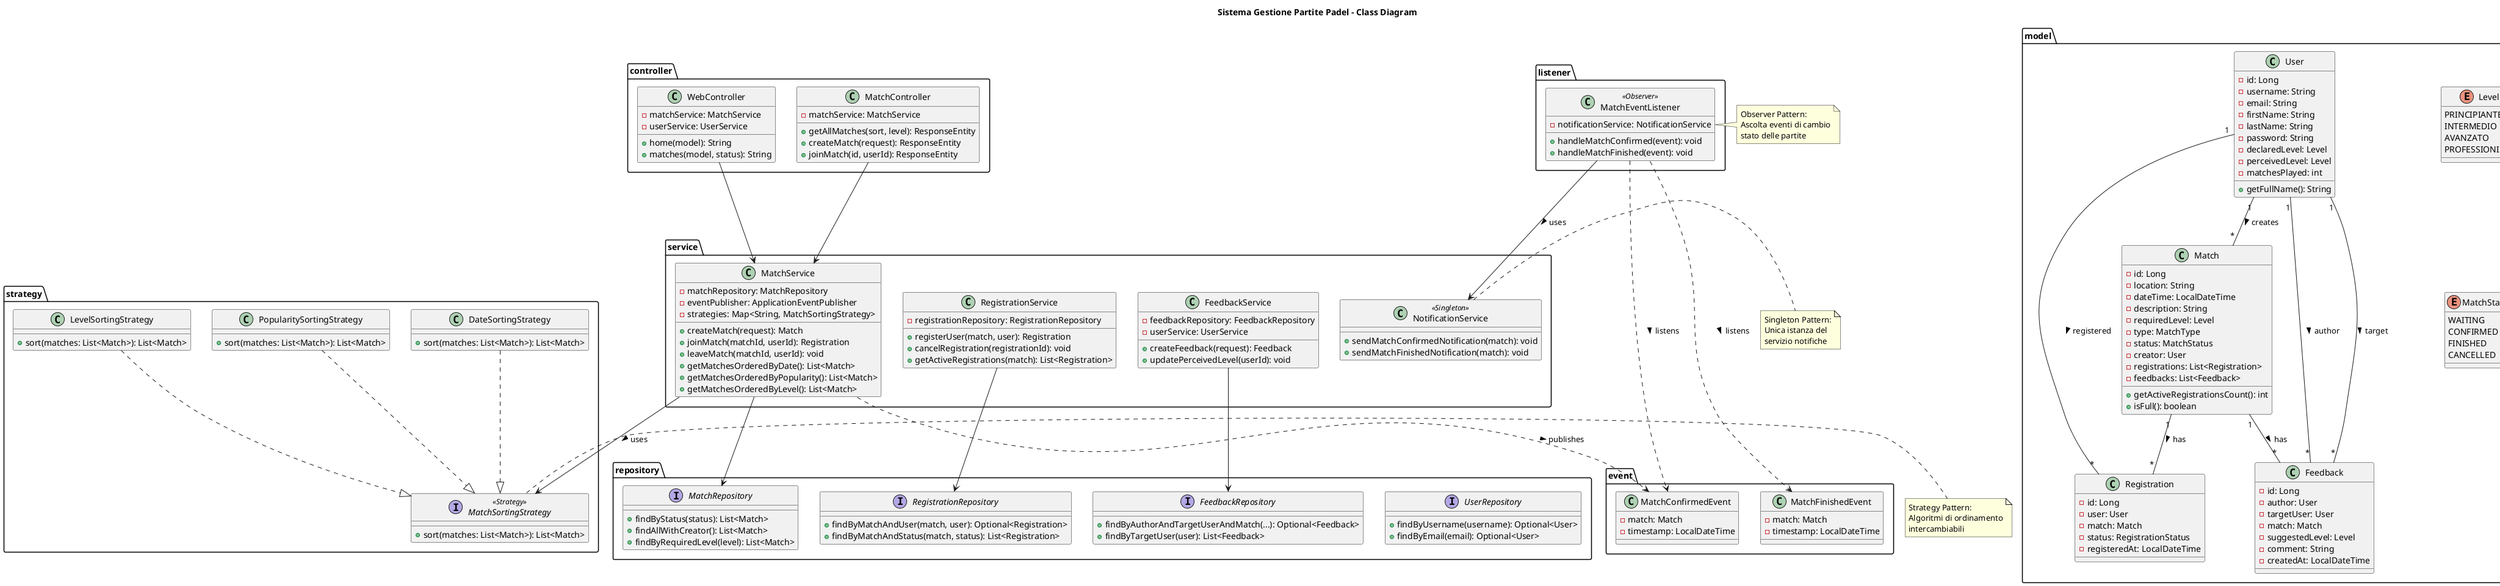 @startuml Class Diagram - App Padel

title Sistema Gestione Partite Padel - Class Diagram

' Packages
package "model" {
  
  class User {
    -id: Long
    -username: String
    -email: String
    -firstName: String
    -lastName: String
    -password: String
    -declaredLevel: Level
    -perceivedLevel: Level
    -matchesPlayed: int
    +getFullName(): String
  }
  
  class Match {
    -id: Long
    -location: String
    -dateTime: LocalDateTime
    -description: String
    -requiredLevel: Level
    -type: MatchType
    -status: MatchStatus
    -creator: User
    -registrations: List<Registration>
    -feedbacks: List<Feedback>
    +getActiveRegistrationsCount(): int
    +isFull(): boolean
  }
  
  class Registration {
    -id: Long
    -user: User
    -match: Match
    -status: RegistrationStatus
    -registeredAt: LocalDateTime
  }
  
  class Feedback {
    -id: Long
    -author: User
    -targetUser: User
    -match: Match
    -suggestedLevel: Level
    -comment: String
    -createdAt: LocalDateTime
  }
  
  enum Level {
    PRINCIPIANTE
    INTERMEDIO
    AVANZATO
    PROFESSIONISTA
  }
  
  enum MatchType {
    PROPOSTA
    FISSA
  }
  
  enum MatchStatus {
    WAITING
    CONFIRMED
    FINISHED
    CANCELLED
  }
  
  enum RegistrationStatus {
    JOINED
    CANCELLED
  }
}

package "service" {
  
  class MatchService {
    -matchRepository: MatchRepository
    -eventPublisher: ApplicationEventPublisher
    -strategies: Map<String, MatchSortingStrategy>
    +createMatch(request): Match
    +joinMatch(matchId, userId): Registration
    +leaveMatch(matchId, userId): void
    +getMatchesOrderedByDate(): List<Match>
    +getMatchesOrderedByPopularity(): List<Match>
    +getMatchesOrderedByLevel(): List<Match>
  }
  
  class RegistrationService {
    -registrationRepository: RegistrationRepository
    +registerUser(match, user): Registration
    +cancelRegistration(registrationId): void
    +getActiveRegistrations(match): List<Registration>
  }
  
  class FeedbackService {
    -feedbackRepository: FeedbackRepository
    -userService: UserService
    +createFeedback(request): Feedback
    +updatePerceivedLevel(userId): void
  }
  
  class NotificationService <<Singleton>> {
    +sendMatchConfirmedNotification(match): void
    +sendMatchFinishedNotification(match): void
  }
}

package "event" {
  
  class MatchConfirmedEvent {
    -match: Match
    -timestamp: LocalDateTime
  }
  
  class MatchFinishedEvent {
    -match: Match
    -timestamp: LocalDateTime
  }
}

package "listener" {
  
  class MatchEventListener <<Observer>> {
    -notificationService: NotificationService
    +handleMatchConfirmed(event): void
    +handleMatchFinished(event): void
  }
}

package "strategy" {
  
  interface MatchSortingStrategy <<Strategy>> {
    +sort(matches: List<Match>): List<Match>
  }
  
  class DateSortingStrategy {
    +sort(matches: List<Match>): List<Match>
  }
  
  class PopularitySortingStrategy {
    +sort(matches: List<Match>): List<Match>
  }
  
  class LevelSortingStrategy {
    +sort(matches: List<Match>): List<Match>
  }
}

package "repository" {
  
  interface UserRepository {
    +findByUsername(username): Optional<User>
    +findByEmail(email): Optional<User>
  }
  
  interface MatchRepository {
    +findByStatus(status): List<Match>
    +findAllWithCreator(): List<Match>
    +findByRequiredLevel(level): List<Match>
  }
  
  interface RegistrationRepository {
    +findByMatchAndUser(match, user): Optional<Registration>
    +findByMatchAndStatus(match, status): List<Registration>
  }
  
  interface FeedbackRepository {
    +findByAuthorAndTargetUserAndMatch(...): Optional<Feedback>
    +findByTargetUser(user): List<Feedback>
  }
}

package "controller" {
  
  class MatchController {
    -matchService: MatchService
    +getAllMatches(sort, level): ResponseEntity
    +createMatch(request): ResponseEntity
    +joinMatch(id, userId): ResponseEntity
  }
  
  class WebController {
    -matchService: MatchService
    -userService: UserService
    +home(model): String
    +matches(model, status): String
  }
}

' Relationships
User "1" -- "*" Registration : registered >
User "1" -- "*" Feedback : author >
User "1" -- "*" Feedback : target >
User "1" -- "*" Match : creates >

Match "1" -- "*" Registration : has >
Match "1" -- "*" Feedback : has >

MatchService --> MatchRepository
MatchService --> MatchSortingStrategy : uses >
MatchService ..> MatchConfirmedEvent : publishes >

RegistrationService --> RegistrationRepository

FeedbackService --> FeedbackRepository

MatchEventListener ..> MatchConfirmedEvent : listens >
MatchEventListener ..> MatchFinishedEvent : listens >
MatchEventListener --> NotificationService : uses >

DateSortingStrategy ..|> MatchSortingStrategy
PopularitySortingStrategy ..|> MatchSortingStrategy
LevelSortingStrategy ..|> MatchSortingStrategy

MatchController --> MatchService
WebController --> MatchService

note right of MatchSortingStrategy
  Strategy Pattern:
  Algoritmi di ordinamento
  intercambiabili
end note

note right of MatchEventListener
  Observer Pattern:
  Ascolta eventi di cambio
  stato delle partite
end note

note right of NotificationService
  Singleton Pattern:
  Unica istanza del
  servizio notifiche
end note

@enduml
